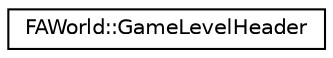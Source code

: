 digraph G
{
  edge [fontname="Helvetica",fontsize="10",labelfontname="Helvetica",labelfontsize="10"];
  node [fontname="Helvetica",fontsize="10",shape=record];
  rankdir="LR";
  Node1 [label="FAWorld::GameLevelHeader",height=0.2,width=0.4,color="black", fillcolor="white", style="filled",URL="$struct_f_a_world_1_1_game_level_header.html"];
}
